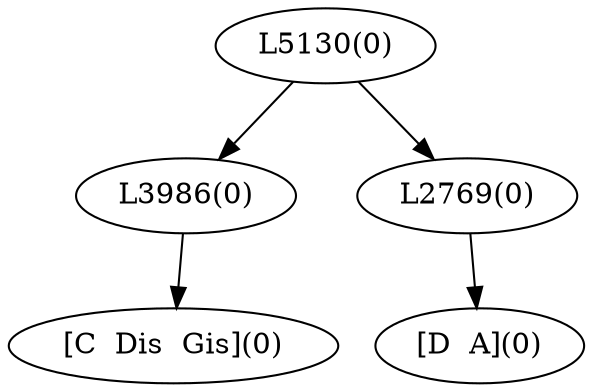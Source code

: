 digraph sample{
"L3986(0)"->"[C  Dis  Gis](0)"
"L2769(0)"->"[D  A](0)"
"L5130(0)"->"L3986(0)"
"L5130(0)"->"L2769(0)"
{rank = min; "L5130(0)"}
{rank = same; "L3986(0)"; "L2769(0)";}
{rank = max; "[C  Dis  Gis](0)"; "[D  A](0)";}
}